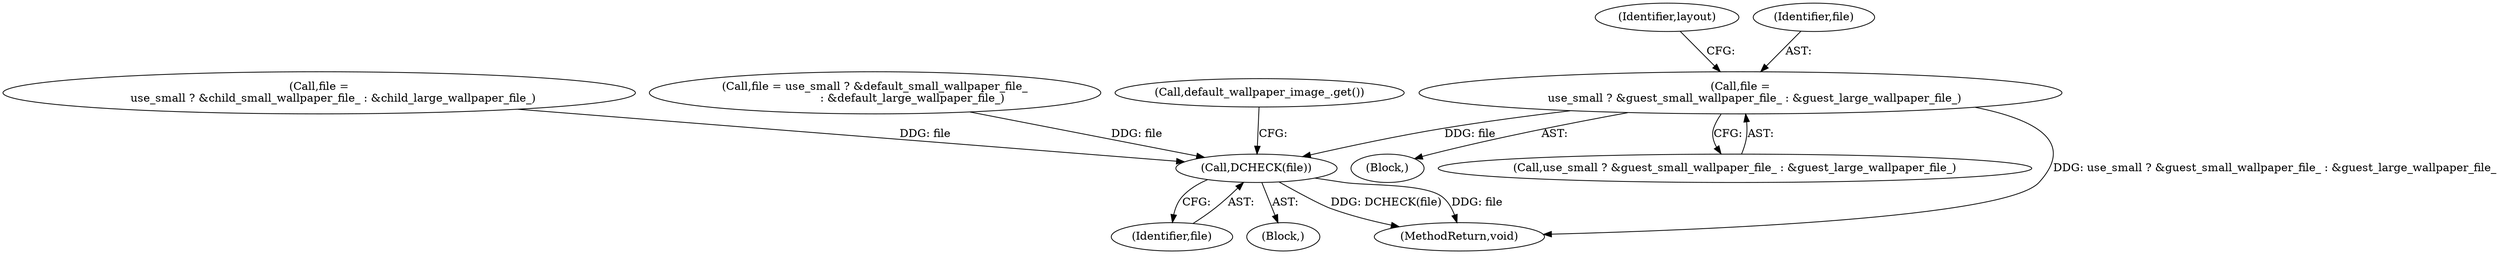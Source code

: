 digraph "0_Chrome_39595f8d4dffcb644d438106dcb64a30c139ff0e@pointer" {
"1000133" [label="(Call,file =\n        use_small ? &guest_small_wallpaper_file_ : &guest_large_wallpaper_file_)"];
"1000174" [label="(Call,DCHECK(file))"];
"1000149" [label="(Call,file =\n        use_small ? &child_small_wallpaper_file_ : &child_large_wallpaper_file_)"];
"1000133" [label="(Call,file =\n        use_small ? &guest_small_wallpaper_file_ : &guest_large_wallpaper_file_)"];
"1000132" [label="(Block,)"];
"1000175" [label="(Identifier,file)"];
"1000135" [label="(Call,use_small ? &guest_small_wallpaper_file_ : &guest_large_wallpaper_file_)"];
"1000174" [label="(Call,DCHECK(file))"];
"1000159" [label="(Call,file = use_small ? &default_small_wallpaper_file_\n                     : &default_large_wallpaper_file_)"];
"1000179" [label="(Call,default_wallpaper_image_.get())"];
"1000105" [label="(Block,)"];
"1000222" [label="(MethodReturn,void)"];
"1000169" [label="(Identifier,layout)"];
"1000134" [label="(Identifier,file)"];
"1000133" -> "1000132"  [label="AST: "];
"1000133" -> "1000135"  [label="CFG: "];
"1000134" -> "1000133"  [label="AST: "];
"1000135" -> "1000133"  [label="AST: "];
"1000169" -> "1000133"  [label="CFG: "];
"1000133" -> "1000222"  [label="DDG: use_small ? &guest_small_wallpaper_file_ : &guest_large_wallpaper_file_"];
"1000133" -> "1000174"  [label="DDG: file"];
"1000174" -> "1000105"  [label="AST: "];
"1000174" -> "1000175"  [label="CFG: "];
"1000175" -> "1000174"  [label="AST: "];
"1000179" -> "1000174"  [label="CFG: "];
"1000174" -> "1000222"  [label="DDG: DCHECK(file)"];
"1000174" -> "1000222"  [label="DDG: file"];
"1000159" -> "1000174"  [label="DDG: file"];
"1000149" -> "1000174"  [label="DDG: file"];
}
